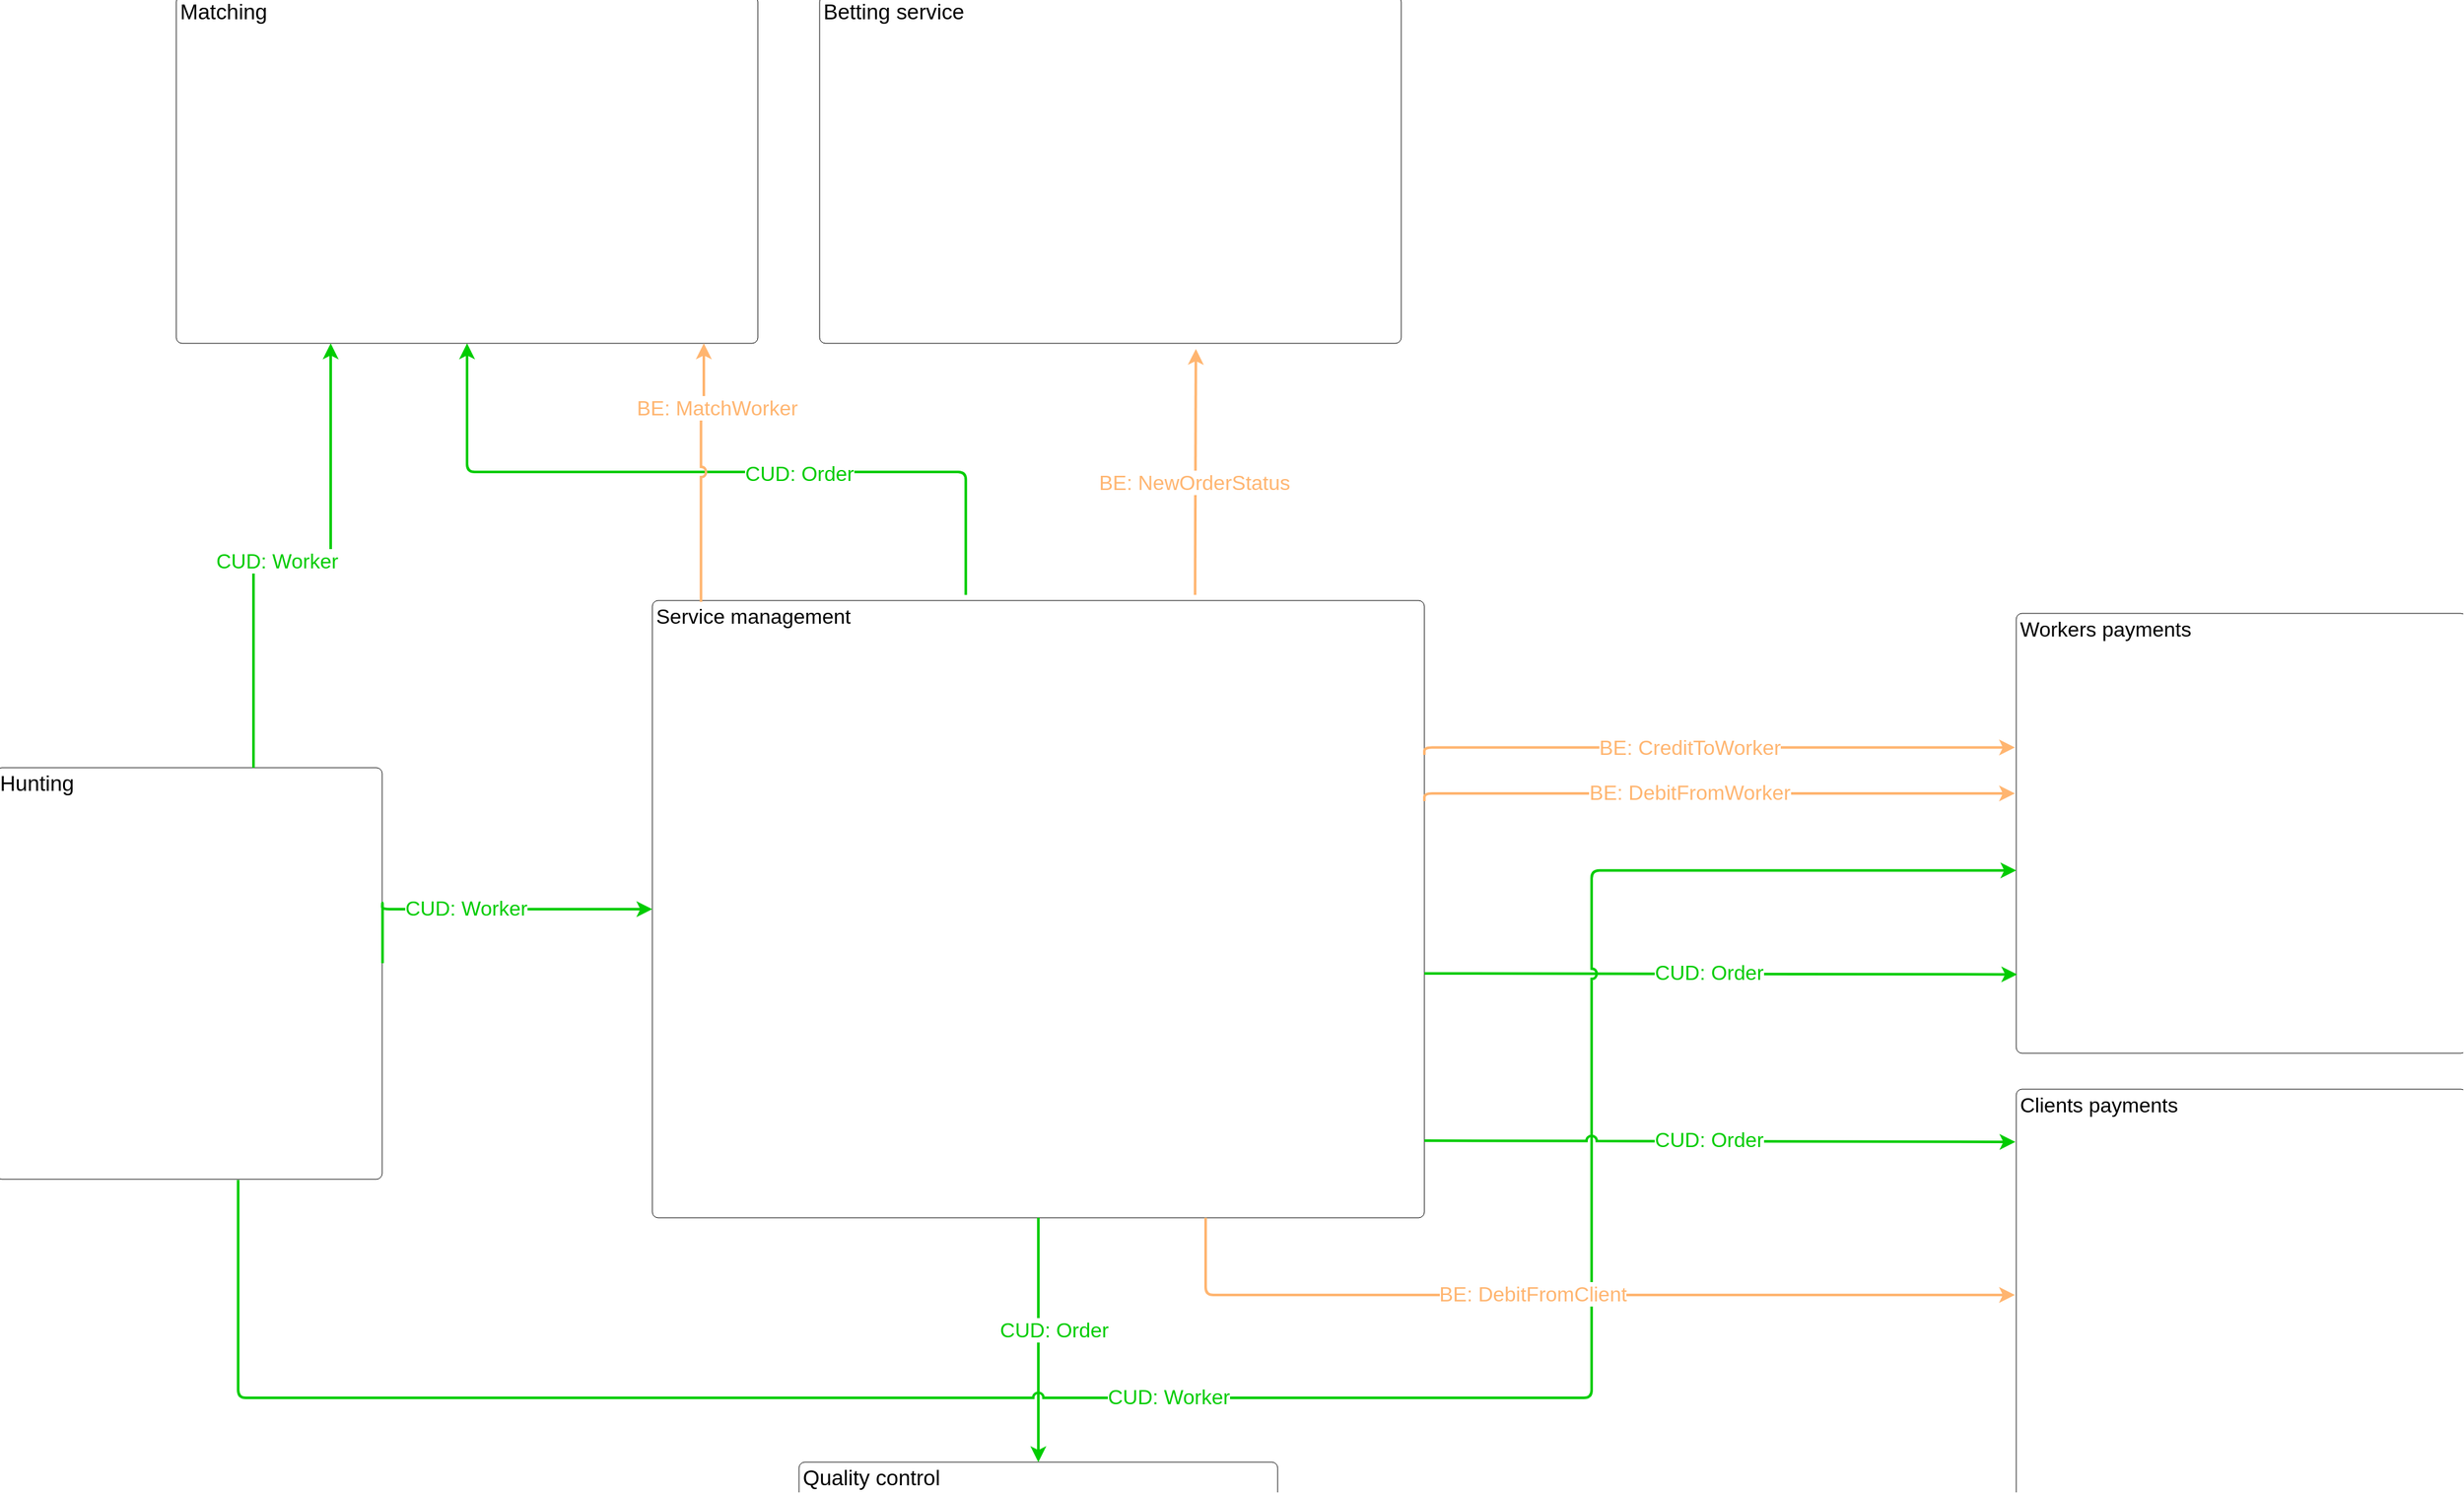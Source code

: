 <mxfile version="24.6.5" type="github">
  <diagram name="Страница — 1" id="SNesUV2g55XFbluxKNim">
    <mxGraphModel dx="2610" dy="1689" grid="1" gridSize="10" guides="1" tooltips="1" connect="1" arrows="1" fold="1" page="1" pageScale="1" pageWidth="827" pageHeight="1169" math="0" shadow="0">
      <root>
        <mxCell id="0" />
        <mxCell id="1" parent="0" />
        <mxCell id="bGFSSM1Bwl2eTKHWFs73-103" value="Betting service" style="html=1;overflow=block;blockSpacing=1;whiteSpace=wrap;fontSize=16.7;align=left;spacing=3.8;verticalAlign=top;strokeColor=#000000;rounded=1;absoluteArcSize=1;arcSize=9;fillColor=none;strokeWidth=NaN;lucidId=6T4P98csuthG;" parent="1" vertex="1">
          <mxGeometry x="-600" y="-570" width="452" height="270" as="geometry" />
        </mxCell>
        <mxCell id="bGFSSM1Bwl2eTKHWFs73-104" value="Hunting" style="html=1;overflow=block;blockSpacing=1;whiteSpace=wrap;fontSize=16.7;align=left;spacing=3.8;verticalAlign=top;strokeColor=#000000;rounded=1;absoluteArcSize=1;arcSize=9;fillColor=none;strokeWidth=NaN;lucidId=l42PjmtMiVCG;perimeterSpacing=0;" parent="1" vertex="1">
          <mxGeometry x="-1240" y="30" width="300" height="320" as="geometry" />
        </mxCell>
        <mxCell id="bGFSSM1Bwl2eTKHWFs73-105" value="Service management" style="html=1;overflow=block;blockSpacing=1;whiteSpace=wrap;fontSize=16;align=left;spacing=3.8;verticalAlign=top;strokeColor=#000000;rounded=1;absoluteArcSize=1;arcSize=9;fillColor=none;strokeWidth=NaN;lucidId=9ZwRXWtkimyL;fontColor=default;" parent="1" vertex="1">
          <mxGeometry x="-730" y="-100" width="600" height="480" as="geometry" />
        </mxCell>
        <mxCell id="bGFSSM1Bwl2eTKHWFs73-106" value="Workers payments" style="html=1;overflow=block;blockSpacing=1;whiteSpace=wrap;fontSize=16;fontColor=default;align=left;spacing=3.8;verticalAlign=top;strokeColor=#000000;rounded=1;absoluteArcSize=1;arcSize=9;fillColor=none;strokeWidth=NaN;lucidId=yf5P64~TPSbk;perimeterSpacing=1;" parent="1" vertex="1">
          <mxGeometry x="330" y="-90" width="350" height="342" as="geometry" />
        </mxCell>
        <mxCell id="bGFSSM1Bwl2eTKHWFs73-107" value="Quality control" style="html=1;overflow=block;blockSpacing=1;whiteSpace=wrap;fontSize=16.7;align=left;spacing=3.8;verticalAlign=top;strokeColor=#000000;rounded=1;absoluteArcSize=1;arcSize=9;fillColor=none;strokeWidth=NaN;lucidId=uw4PtmyCs-oK;" parent="1" vertex="1">
          <mxGeometry x="-616" y="570" width="372" height="217" as="geometry" />
        </mxCell>
        <mxCell id="bGFSSM1Bwl2eTKHWFs73-110" value="" style="endArrow=classic;html=1;rounded=1;strokeColor=#00CC00;strokeWidth=2;align=center;verticalAlign=middle;arcSize=12;fontFamily=Helvetica;fontSize=13;fontColor=default;labelBackgroundColor=default;edgeStyle=orthogonalEdgeStyle;jumpStyle=arc;exitX=1.001;exitY=0.475;exitDx=0;exitDy=0;exitPerimeter=0;" parent="1" source="bGFSSM1Bwl2eTKHWFs73-104" target="bGFSSM1Bwl2eTKHWFs73-105" edge="1">
          <mxGeometry width="50" height="50" relative="1" as="geometry">
            <mxPoint x="-1150" as="sourcePoint" />
            <mxPoint x="-940" as="targetPoint" />
            <Array as="points">
              <mxPoint x="-940" y="133" />
              <mxPoint x="-940" y="133" />
            </Array>
          </mxGeometry>
        </mxCell>
        <mxCell id="bGFSSM1Bwl2eTKHWFs73-111" value="CUD: Worker" style="edgeLabel;html=1;align=center;verticalAlign=middle;resizable=0;points=[];fontSize=16;fontColor=#00CC00;" parent="bGFSSM1Bwl2eTKHWFs73-110" vertex="1" connectable="0">
          <mxGeometry x="-0.09" y="1" relative="1" as="geometry">
            <mxPoint as="offset" />
          </mxGeometry>
        </mxCell>
        <mxCell id="bGFSSM1Bwl2eTKHWFs73-114" value="" style="endArrow=classic;html=1;rounded=1;strokeColor=#FFB570;strokeWidth=2;align=center;verticalAlign=middle;arcSize=12;fontFamily=Helvetica;fontSize=13;fontColor=#FFB570;labelBackgroundColor=default;edgeStyle=orthogonalEdgeStyle;jumpStyle=arc;exitX=1;exitY=0.25;exitDx=0;exitDy=0;entryX=0;entryY=0.306;entryDx=0;entryDy=0;entryPerimeter=0;" parent="1" source="bGFSSM1Bwl2eTKHWFs73-105" target="bGFSSM1Bwl2eTKHWFs73-106" edge="1">
          <mxGeometry width="50" height="50" relative="1" as="geometry">
            <mxPoint x="-180" y="10.88" as="sourcePoint" />
            <mxPoint x="180" y="20" as="targetPoint" />
            <Array as="points">
              <mxPoint x="-130" y="14" />
            </Array>
          </mxGeometry>
        </mxCell>
        <mxCell id="bGFSSM1Bwl2eTKHWFs73-115" value="BE: CreditToWorker" style="edgeLabel;html=1;align=center;verticalAlign=middle;resizable=0;points=[];fontSize=16;fontColor=#FFB570;" parent="bGFSSM1Bwl2eTKHWFs73-114" vertex="1" connectable="0">
          <mxGeometry x="-0.09" y="1" relative="1" as="geometry">
            <mxPoint as="offset" />
          </mxGeometry>
        </mxCell>
        <mxCell id="bGFSSM1Bwl2eTKHWFs73-117" value="" style="endArrow=classic;html=1;rounded=1;strokeColor=#00CC00;strokeWidth=2;align=center;verticalAlign=middle;arcSize=12;fontFamily=Helvetica;fontSize=13;fontColor=default;labelBackgroundColor=default;edgeStyle=orthogonalEdgeStyle;jumpStyle=arc;exitX=0.406;exitY=-0.009;exitDx=0;exitDy=0;exitPerimeter=0;" parent="1" source="bGFSSM1Bwl2eTKHWFs73-105" target="5D9nRTaHtDt0EN9agZbY-6" edge="1">
          <mxGeometry width="50" height="50" relative="1" as="geometry">
            <mxPoint x="-443" y="-220" as="sourcePoint" />
            <mxPoint x="16" y="-220" as="targetPoint" />
            <Array as="points" />
          </mxGeometry>
        </mxCell>
        <mxCell id="bGFSSM1Bwl2eTKHWFs73-118" value="CUD: Order" style="edgeLabel;html=1;align=center;verticalAlign=middle;resizable=0;points=[];fontSize=16;fontColor=#00CC00;" parent="bGFSSM1Bwl2eTKHWFs73-117" vertex="1" connectable="0">
          <mxGeometry x="-0.09" y="1" relative="1" as="geometry">
            <mxPoint x="40" as="offset" />
          </mxGeometry>
        </mxCell>
        <mxCell id="bGFSSM1Bwl2eTKHWFs73-120" value="" style="endArrow=classic;html=1;rounded=1;strokeColor=#00CC00;strokeWidth=2;align=center;verticalAlign=middle;arcSize=12;fontFamily=Helvetica;fontSize=13;fontColor=default;labelBackgroundColor=default;edgeStyle=orthogonalEdgeStyle;jumpStyle=arc;entryX=0.5;entryY=0;entryDx=0;entryDy=0;exitX=0.5;exitY=1;exitDx=0;exitDy=0;" parent="1" source="bGFSSM1Bwl2eTKHWFs73-105" target="bGFSSM1Bwl2eTKHWFs73-107" edge="1">
          <mxGeometry width="50" height="50" relative="1" as="geometry">
            <mxPoint x="-410" y="430" as="sourcePoint" />
            <mxPoint x="-80" y="400" as="targetPoint" />
            <Array as="points">
              <mxPoint x="-430" y="500" />
            </Array>
          </mxGeometry>
        </mxCell>
        <mxCell id="bGFSSM1Bwl2eTKHWFs73-121" value="CUD: Order" style="edgeLabel;html=1;align=center;verticalAlign=middle;resizable=0;points=[];fontSize=16;fontColor=#00CC00;" parent="bGFSSM1Bwl2eTKHWFs73-120" vertex="1" connectable="0">
          <mxGeometry x="-0.09" y="1" relative="1" as="geometry">
            <mxPoint x="11" as="offset" />
          </mxGeometry>
        </mxCell>
        <mxCell id="bGFSSM1Bwl2eTKHWFs73-122" value="" style="endArrow=classic;html=1;rounded=1;strokeColor=#00CC00;strokeWidth=2;align=center;verticalAlign=middle;arcSize=12;fontFamily=Helvetica;fontSize=13;fontColor=default;labelBackgroundColor=default;edgeStyle=orthogonalEdgeStyle;jumpStyle=arc;entryX=0.005;entryY=0.819;entryDx=0;entryDy=0;entryPerimeter=0;" parent="1" target="bGFSSM1Bwl2eTKHWFs73-106" edge="1">
          <mxGeometry width="50" height="50" relative="1" as="geometry">
            <mxPoint x="-130" y="190" as="sourcePoint" />
            <mxPoint x="180" y="190" as="targetPoint" />
            <Array as="points">
              <mxPoint x="90" y="190" />
            </Array>
          </mxGeometry>
        </mxCell>
        <mxCell id="bGFSSM1Bwl2eTKHWFs73-123" value="CUD: Order" style="edgeLabel;html=1;align=center;verticalAlign=middle;resizable=0;points=[];fontSize=16;fontColor=#00CC00;" parent="bGFSSM1Bwl2eTKHWFs73-122" vertex="1" connectable="0">
          <mxGeometry x="-0.09" y="1" relative="1" as="geometry">
            <mxPoint x="11" as="offset" />
          </mxGeometry>
        </mxCell>
        <mxCell id="bGFSSM1Bwl2eTKHWFs73-124" value="" style="endArrow=classic;html=1;rounded=1;strokeColor=#00CC00;strokeWidth=2;align=center;verticalAlign=middle;arcSize=12;fontFamily=Helvetica;fontSize=13;fontColor=default;labelBackgroundColor=default;edgeStyle=orthogonalEdgeStyle;jumpStyle=arc;exitX=0.627;exitY=1.002;exitDx=0;exitDy=0;exitPerimeter=0;entryX=0.003;entryY=0.584;entryDx=0;entryDy=0;entryPerimeter=0;" parent="1" source="bGFSSM1Bwl2eTKHWFs73-104" target="bGFSSM1Bwl2eTKHWFs73-106" edge="1">
          <mxGeometry width="50" height="50" relative="1" as="geometry">
            <mxPoint x="-1430" y="490" as="sourcePoint" />
            <mxPoint x="150" y="110" as="targetPoint" />
            <Array as="points">
              <mxPoint x="-1052" y="520" />
              <mxPoint y="520" />
              <mxPoint y="110" />
            </Array>
          </mxGeometry>
        </mxCell>
        <mxCell id="bGFSSM1Bwl2eTKHWFs73-125" value="CUD: Worker" style="edgeLabel;html=1;align=center;verticalAlign=middle;resizable=0;points=[];fontSize=16;fontColor=#00CC00;" parent="bGFSSM1Bwl2eTKHWFs73-124" vertex="1" connectable="0">
          <mxGeometry x="-0.09" y="1" relative="1" as="geometry">
            <mxPoint as="offset" />
          </mxGeometry>
        </mxCell>
        <mxCell id="bGFSSM1Bwl2eTKHWFs73-129" value="" style="endArrow=classic;html=1;rounded=1;strokeColor=#FFB570;strokeWidth=2;align=center;verticalAlign=middle;arcSize=12;fontFamily=Helvetica;fontSize=13;fontColor=#FFB570;labelBackgroundColor=default;edgeStyle=orthogonalEdgeStyle;jumpStyle=arc;exitX=0.703;exitY=-0.009;exitDx=0;exitDy=0;entryX=0.647;entryY=1.016;entryDx=0;entryDy=0;entryPerimeter=0;exitPerimeter=0;" parent="1" source="bGFSSM1Bwl2eTKHWFs73-105" target="bGFSSM1Bwl2eTKHWFs73-103" edge="1">
          <mxGeometry width="50" height="50" relative="1" as="geometry">
            <mxPoint x="-310" y="-190" as="sourcePoint" />
            <mxPoint x="94" y="-190" as="targetPoint" />
            <Array as="points">
              <mxPoint x="-308" y="-200" />
            </Array>
          </mxGeometry>
        </mxCell>
        <mxCell id="bGFSSM1Bwl2eTKHWFs73-130" value="BE: NewOrderStatus" style="edgeLabel;html=1;align=center;verticalAlign=middle;resizable=0;points=[];fontSize=16;fontColor=#FFB570;" parent="bGFSSM1Bwl2eTKHWFs73-129" vertex="1" connectable="0">
          <mxGeometry x="-0.09" y="1" relative="1" as="geometry">
            <mxPoint as="offset" />
          </mxGeometry>
        </mxCell>
        <mxCell id="bGFSSM1Bwl2eTKHWFs73-133" value="" style="endArrow=classic;html=1;rounded=1;strokeColor=#FFB570;strokeWidth=2;align=center;verticalAlign=middle;arcSize=12;fontFamily=Helvetica;fontSize=13;fontColor=#FFB570;labelBackgroundColor=default;edgeStyle=orthogonalEdgeStyle;jumpStyle=arc;" parent="1" edge="1" target="5D9nRTaHtDt0EN9agZbY-1" source="bGFSSM1Bwl2eTKHWFs73-105">
          <mxGeometry width="50" height="50" relative="1" as="geometry">
            <mxPoint x="-130" y="96" as="sourcePoint" />
            <mxPoint x="329" y="90" as="targetPoint" />
            <Array as="points">
              <mxPoint x="-300" y="440" />
            </Array>
          </mxGeometry>
        </mxCell>
        <mxCell id="bGFSSM1Bwl2eTKHWFs73-134" value="BE: DebitFromClient" style="edgeLabel;html=1;align=center;verticalAlign=middle;resizable=0;points=[];fontSize=16;fontColor=#FFB570;" parent="bGFSSM1Bwl2eTKHWFs73-133" vertex="1" connectable="0">
          <mxGeometry x="-0.09" y="1" relative="1" as="geometry">
            <mxPoint as="offset" />
          </mxGeometry>
        </mxCell>
        <mxCell id="bGFSSM1Bwl2eTKHWFs73-135" value="" style="endArrow=classic;html=1;rounded=1;strokeColor=#FFB570;strokeWidth=2;align=center;verticalAlign=middle;arcSize=12;fontFamily=Helvetica;fontSize=13;fontColor=#FFB570;labelBackgroundColor=default;edgeStyle=orthogonalEdgeStyle;jumpStyle=arc;exitX=1;exitY=0.25;exitDx=0;exitDy=0;entryX=0;entryY=0.306;entryDx=0;entryDy=0;entryPerimeter=0;" parent="1" edge="1">
          <mxGeometry width="50" height="50" relative="1" as="geometry">
            <mxPoint x="-130" y="56" as="sourcePoint" />
            <mxPoint x="329" y="50" as="targetPoint" />
            <Array as="points">
              <mxPoint x="-130" y="50" />
            </Array>
          </mxGeometry>
        </mxCell>
        <mxCell id="bGFSSM1Bwl2eTKHWFs73-136" value="BE: DebitFromWorker" style="edgeLabel;html=1;align=center;verticalAlign=middle;resizable=0;points=[];fontSize=16;fontColor=#FFB570;" parent="bGFSSM1Bwl2eTKHWFs73-135" vertex="1" connectable="0">
          <mxGeometry x="-0.09" y="1" relative="1" as="geometry">
            <mxPoint as="offset" />
          </mxGeometry>
        </mxCell>
        <mxCell id="5D9nRTaHtDt0EN9agZbY-1" value="Clients payments" style="html=1;overflow=block;blockSpacing=1;whiteSpace=wrap;fontSize=16;fontColor=default;align=left;spacing=3.8;verticalAlign=top;strokeColor=#000000;rounded=1;absoluteArcSize=1;arcSize=9;fillColor=none;strokeWidth=NaN;lucidId=yf5P64~TPSbk;perimeterSpacing=1;" vertex="1" parent="1">
          <mxGeometry x="330" y="280" width="350" height="342" as="geometry" />
        </mxCell>
        <mxCell id="5D9nRTaHtDt0EN9agZbY-4" value="" style="endArrow=classic;html=1;rounded=1;strokeColor=#00CC00;strokeWidth=2;align=center;verticalAlign=middle;arcSize=12;fontFamily=Helvetica;fontSize=13;fontColor=default;labelBackgroundColor=default;edgeStyle=orthogonalEdgeStyle;jumpStyle=arc;entryX=0.001;entryY=0.122;entryDx=0;entryDy=0;entryPerimeter=0;" edge="1" parent="1" source="bGFSSM1Bwl2eTKHWFs73-105" target="5D9nRTaHtDt0EN9agZbY-1">
          <mxGeometry width="50" height="50" relative="1" as="geometry">
            <mxPoint x="-120" y="200" as="sourcePoint" />
            <mxPoint x="320" y="320" as="targetPoint" />
            <Array as="points">
              <mxPoint x="320" y="320" />
              <mxPoint x="320" y="321" />
            </Array>
          </mxGeometry>
        </mxCell>
        <mxCell id="5D9nRTaHtDt0EN9agZbY-5" value="CUD: Order" style="edgeLabel;html=1;align=center;verticalAlign=middle;resizable=0;points=[];fontSize=16;fontColor=#00CC00;" vertex="1" connectable="0" parent="5D9nRTaHtDt0EN9agZbY-4">
          <mxGeometry x="-0.09" y="1" relative="1" as="geometry">
            <mxPoint x="11" as="offset" />
          </mxGeometry>
        </mxCell>
        <mxCell id="5D9nRTaHtDt0EN9agZbY-6" value="Matching" style="html=1;overflow=block;blockSpacing=1;whiteSpace=wrap;fontSize=16.7;align=left;spacing=3.8;verticalAlign=top;strokeColor=#000000;rounded=1;absoluteArcSize=1;arcSize=9;fillColor=none;strokeWidth=NaN;lucidId=6T4P98csuthG;" vertex="1" parent="1">
          <mxGeometry x="-1100" y="-570" width="452" height="270" as="geometry" />
        </mxCell>
        <mxCell id="5D9nRTaHtDt0EN9agZbY-7" value="" style="endArrow=classic;html=1;rounded=1;strokeColor=#00CC00;strokeWidth=2;align=center;verticalAlign=middle;arcSize=12;fontFamily=Helvetica;fontSize=13;fontColor=default;labelBackgroundColor=default;edgeStyle=orthogonalEdgeStyle;jumpStyle=arc;exitX=1.001;exitY=0.475;exitDx=0;exitDy=0;exitPerimeter=0;" edge="1" parent="1" target="5D9nRTaHtDt0EN9agZbY-6">
          <mxGeometry width="50" height="50" relative="1" as="geometry">
            <mxPoint x="-1040" y="30" as="sourcePoint" />
            <mxPoint x="-830" y="-12" as="targetPoint" />
            <Array as="points">
              <mxPoint x="-1040" y="-130" />
              <mxPoint x="-980" y="-130" />
            </Array>
          </mxGeometry>
        </mxCell>
        <mxCell id="5D9nRTaHtDt0EN9agZbY-8" value="CUD: Worker" style="edgeLabel;html=1;align=center;verticalAlign=middle;resizable=0;points=[];fontSize=16;fontColor=#00CC00;" vertex="1" connectable="0" parent="5D9nRTaHtDt0EN9agZbY-7">
          <mxGeometry x="-0.09" y="1" relative="1" as="geometry">
            <mxPoint as="offset" />
          </mxGeometry>
        </mxCell>
        <mxCell id="5D9nRTaHtDt0EN9agZbY-13" value="" style="endArrow=classic;html=1;rounded=1;strokeColor=#FFB570;strokeWidth=2;align=center;verticalAlign=middle;arcSize=12;fontFamily=Helvetica;fontSize=13;fontColor=#FFB570;labelBackgroundColor=default;edgeStyle=orthogonalEdgeStyle;jumpStyle=arc;exitX=0.063;exitY=0.002;exitDx=0;exitDy=0;exitPerimeter=0;" edge="1" parent="1" source="bGFSSM1Bwl2eTKHWFs73-105">
          <mxGeometry width="50" height="50" relative="1" as="geometry">
            <mxPoint x="-690" y="-148" as="sourcePoint" />
            <mxPoint x="-690" y="-300" as="targetPoint" />
            <Array as="points">
              <mxPoint x="-692" y="-244" />
              <mxPoint x="-690" y="-244" />
            </Array>
          </mxGeometry>
        </mxCell>
        <mxCell id="5D9nRTaHtDt0EN9agZbY-14" value="BE: MatchWorker" style="edgeLabel;html=1;align=center;verticalAlign=middle;resizable=0;points=[];fontSize=16;fontColor=#FFB570;" vertex="1" connectable="0" parent="5D9nRTaHtDt0EN9agZbY-13">
          <mxGeometry x="-0.09" y="1" relative="1" as="geometry">
            <mxPoint x="13" y="-59" as="offset" />
          </mxGeometry>
        </mxCell>
      </root>
    </mxGraphModel>
  </diagram>
</mxfile>
